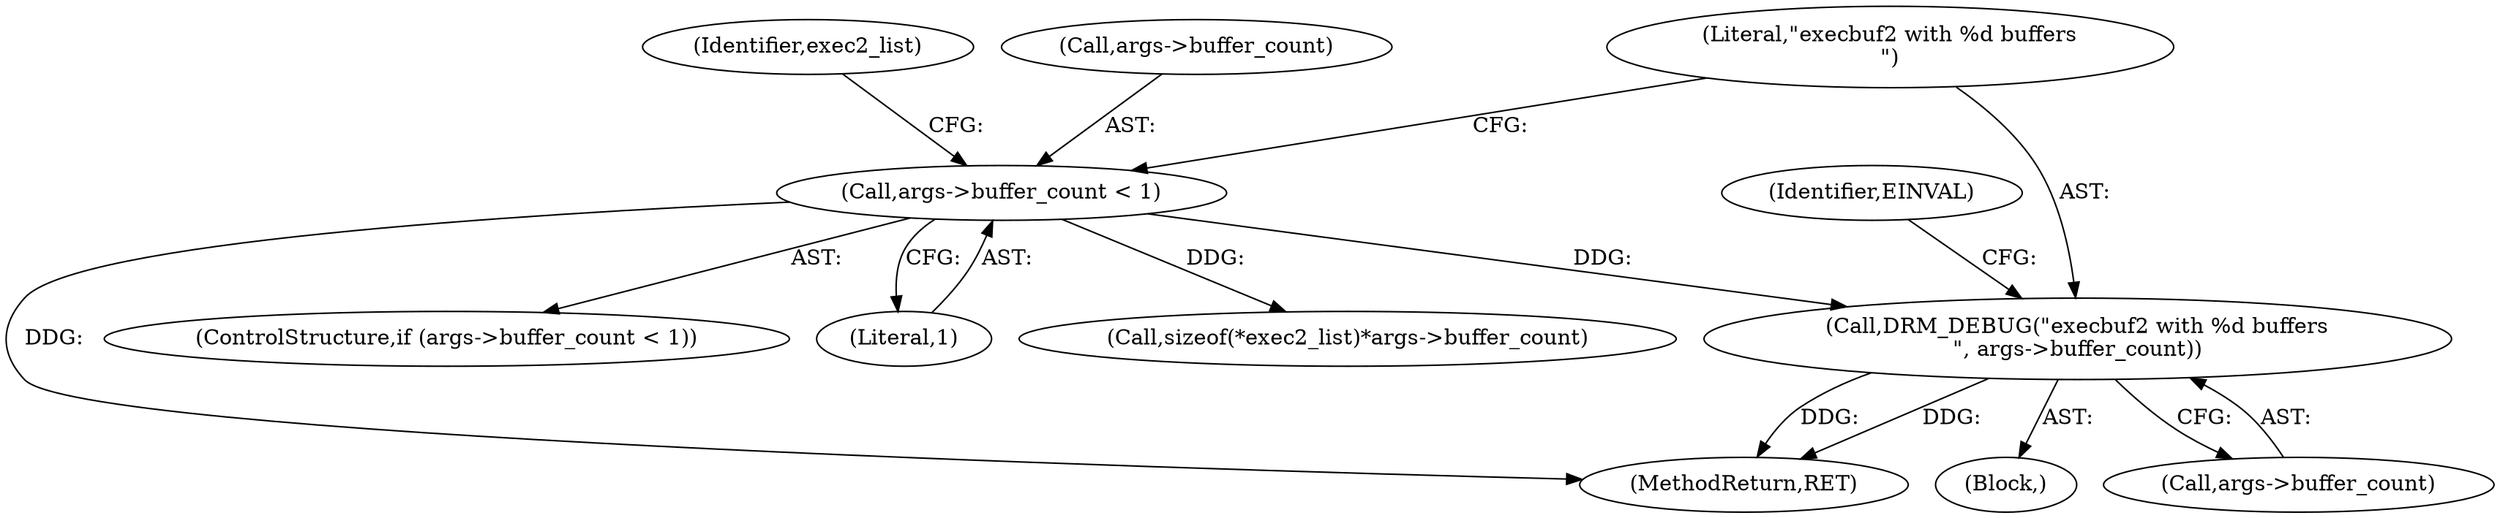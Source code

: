 digraph "0_linux_ed8cd3b2cd61004cab85380c52b1817aca1ca49b@pointer" {
"1000122" [label="(Call,DRM_DEBUG(\"execbuf2 with %d buffers\n\", args->buffer_count))"];
"1000116" [label="(Call,args->buffer_count < 1)"];
"1000120" [label="(Literal,1)"];
"1000123" [label="(Literal,\"execbuf2 with %d buffers\n\")"];
"1000131" [label="(Identifier,exec2_list)"];
"1000252" [label="(MethodReturn,RET)"];
"1000115" [label="(ControlStructure,if (args->buffer_count < 1))"];
"1000116" [label="(Call,args->buffer_count < 1)"];
"1000122" [label="(Call,DRM_DEBUG(\"execbuf2 with %d buffers\n\", args->buffer_count))"];
"1000117" [label="(Call,args->buffer_count)"];
"1000121" [label="(Block,)"];
"1000129" [label="(Identifier,EINVAL)"];
"1000133" [label="(Call,sizeof(*exec2_list)*args->buffer_count)"];
"1000124" [label="(Call,args->buffer_count)"];
"1000122" -> "1000121"  [label="AST: "];
"1000122" -> "1000124"  [label="CFG: "];
"1000123" -> "1000122"  [label="AST: "];
"1000124" -> "1000122"  [label="AST: "];
"1000129" -> "1000122"  [label="CFG: "];
"1000122" -> "1000252"  [label="DDG: "];
"1000122" -> "1000252"  [label="DDG: "];
"1000116" -> "1000122"  [label="DDG: "];
"1000116" -> "1000115"  [label="AST: "];
"1000116" -> "1000120"  [label="CFG: "];
"1000117" -> "1000116"  [label="AST: "];
"1000120" -> "1000116"  [label="AST: "];
"1000123" -> "1000116"  [label="CFG: "];
"1000131" -> "1000116"  [label="CFG: "];
"1000116" -> "1000252"  [label="DDG: "];
"1000116" -> "1000133"  [label="DDG: "];
}
